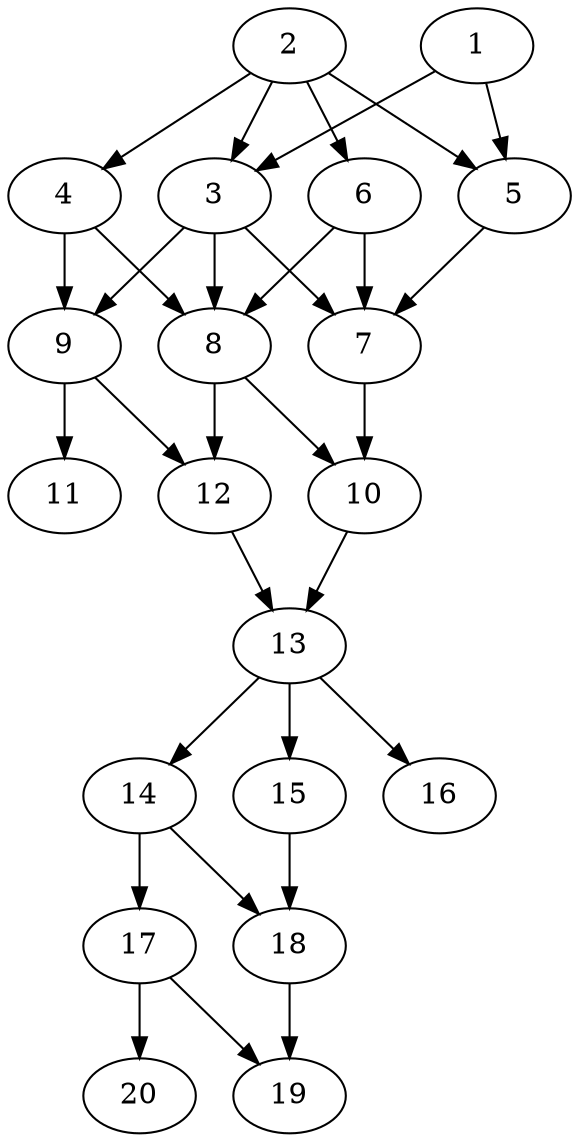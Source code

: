 // DAG automatically generated by daggen at Sat Jul 27 15:36:23 2019
// ./daggen --dot -n 20 --ccr 0.3 --fat 0.4 --regular 0.5 --density 0.7 --mindata 5242880 --maxdata 52428800 
digraph G {
  1 [size="83500373", alpha="0.04", expect_size="25050112"] 
  1 -> 3 [size ="25050112"]
  1 -> 5 [size ="25050112"]
  2 [size="79342933", alpha="0.05", expect_size="23802880"] 
  2 -> 3 [size ="23802880"]
  2 -> 4 [size ="23802880"]
  2 -> 5 [size ="23802880"]
  2 -> 6 [size ="23802880"]
  3 [size="92197547", alpha="0.19", expect_size="27659264"] 
  3 -> 7 [size ="27659264"]
  3 -> 8 [size ="27659264"]
  3 -> 9 [size ="27659264"]
  4 [size="139332267", alpha="0.06", expect_size="41799680"] 
  4 -> 8 [size ="41799680"]
  4 -> 9 [size ="41799680"]
  5 [size="51909973", alpha="0.17", expect_size="15572992"] 
  5 -> 7 [size ="15572992"]
  6 [size="139110400", alpha="0.08", expect_size="41733120"] 
  6 -> 7 [size ="41733120"]
  6 -> 8 [size ="41733120"]
  7 [size="143800320", alpha="0.12", expect_size="43140096"] 
  7 -> 10 [size ="43140096"]
  8 [size="148695040", alpha="0.18", expect_size="44608512"] 
  8 -> 10 [size ="44608512"]
  8 -> 12 [size ="44608512"]
  9 [size="136007680", alpha="0.08", expect_size="40802304"] 
  9 -> 11 [size ="40802304"]
  9 -> 12 [size ="40802304"]
  10 [size="139444907", alpha="0.15", expect_size="41833472"] 
  10 -> 13 [size ="41833472"]
  11 [size="88883200", alpha="0.13", expect_size="26664960"] 
  12 [size="122917547", alpha="0.01", expect_size="36875264"] 
  12 -> 13 [size ="36875264"]
  13 [size="161798827", alpha="0.17", expect_size="48539648"] 
  13 -> 14 [size ="48539648"]
  13 -> 15 [size ="48539648"]
  13 -> 16 [size ="48539648"]
  14 [size="150654293", alpha="0.07", expect_size="45196288"] 
  14 -> 17 [size ="45196288"]
  14 -> 18 [size ="45196288"]
  15 [size="43711147", alpha="0.05", expect_size="13113344"] 
  15 -> 18 [size ="13113344"]
  16 [size="17814187", alpha="0.03", expect_size="5344256"] 
  17 [size="77506560", alpha="0.11", expect_size="23251968"] 
  17 -> 19 [size ="23251968"]
  17 -> 20 [size ="23251968"]
  18 [size="170656427", alpha="0.11", expect_size="51196928"] 
  18 -> 19 [size ="51196928"]
  19 [size="154026667", alpha="0.03", expect_size="46208000"] 
  20 [size="58907307", alpha="0.07", expect_size="17672192"] 
}
